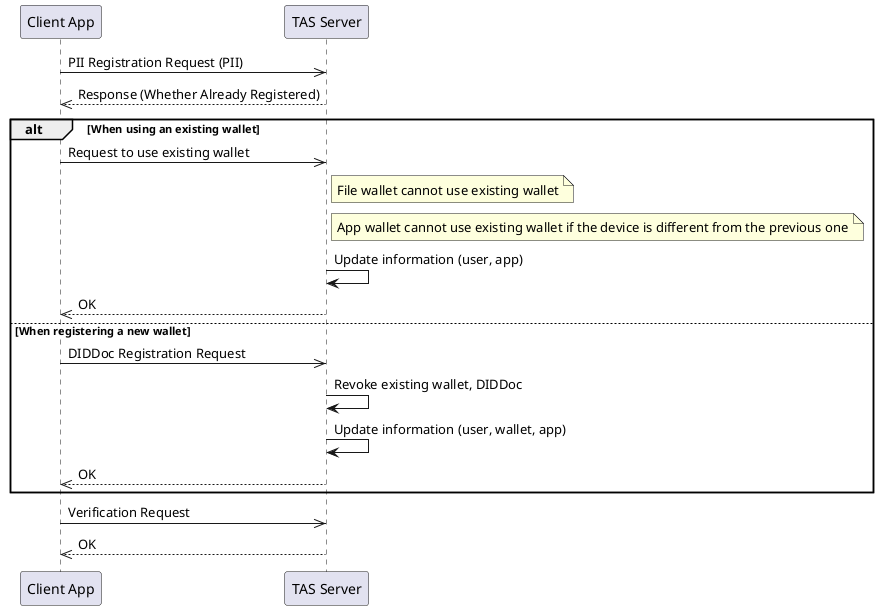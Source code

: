 
@startuml
participant app as "Client App"
participant tas as "TAS Server"

app ->> tas : PII Registration Request (PII)
tas -->> app : Response (Whether Already Registered)

alt When using an existing wallet
    app ->> tas : Request to use existing wallet
   note right of tas : File wallet cannot use existing wallet
   note right of tas : App wallet cannot use existing wallet if the device is different from the previous one
    tas -> tas : Update information (user, app)
    tas -->> app : OK
else When registering a new wallet
    app ->> tas : DIDDoc Registration Request
    tas -> tas : Revoke existing wallet, DIDDoc
    tas -> tas : Update information (user, wallet, app)
    tas -->> app : OK
end

app ->> tas : Verification Request
tas -->> app : OK
@enduml